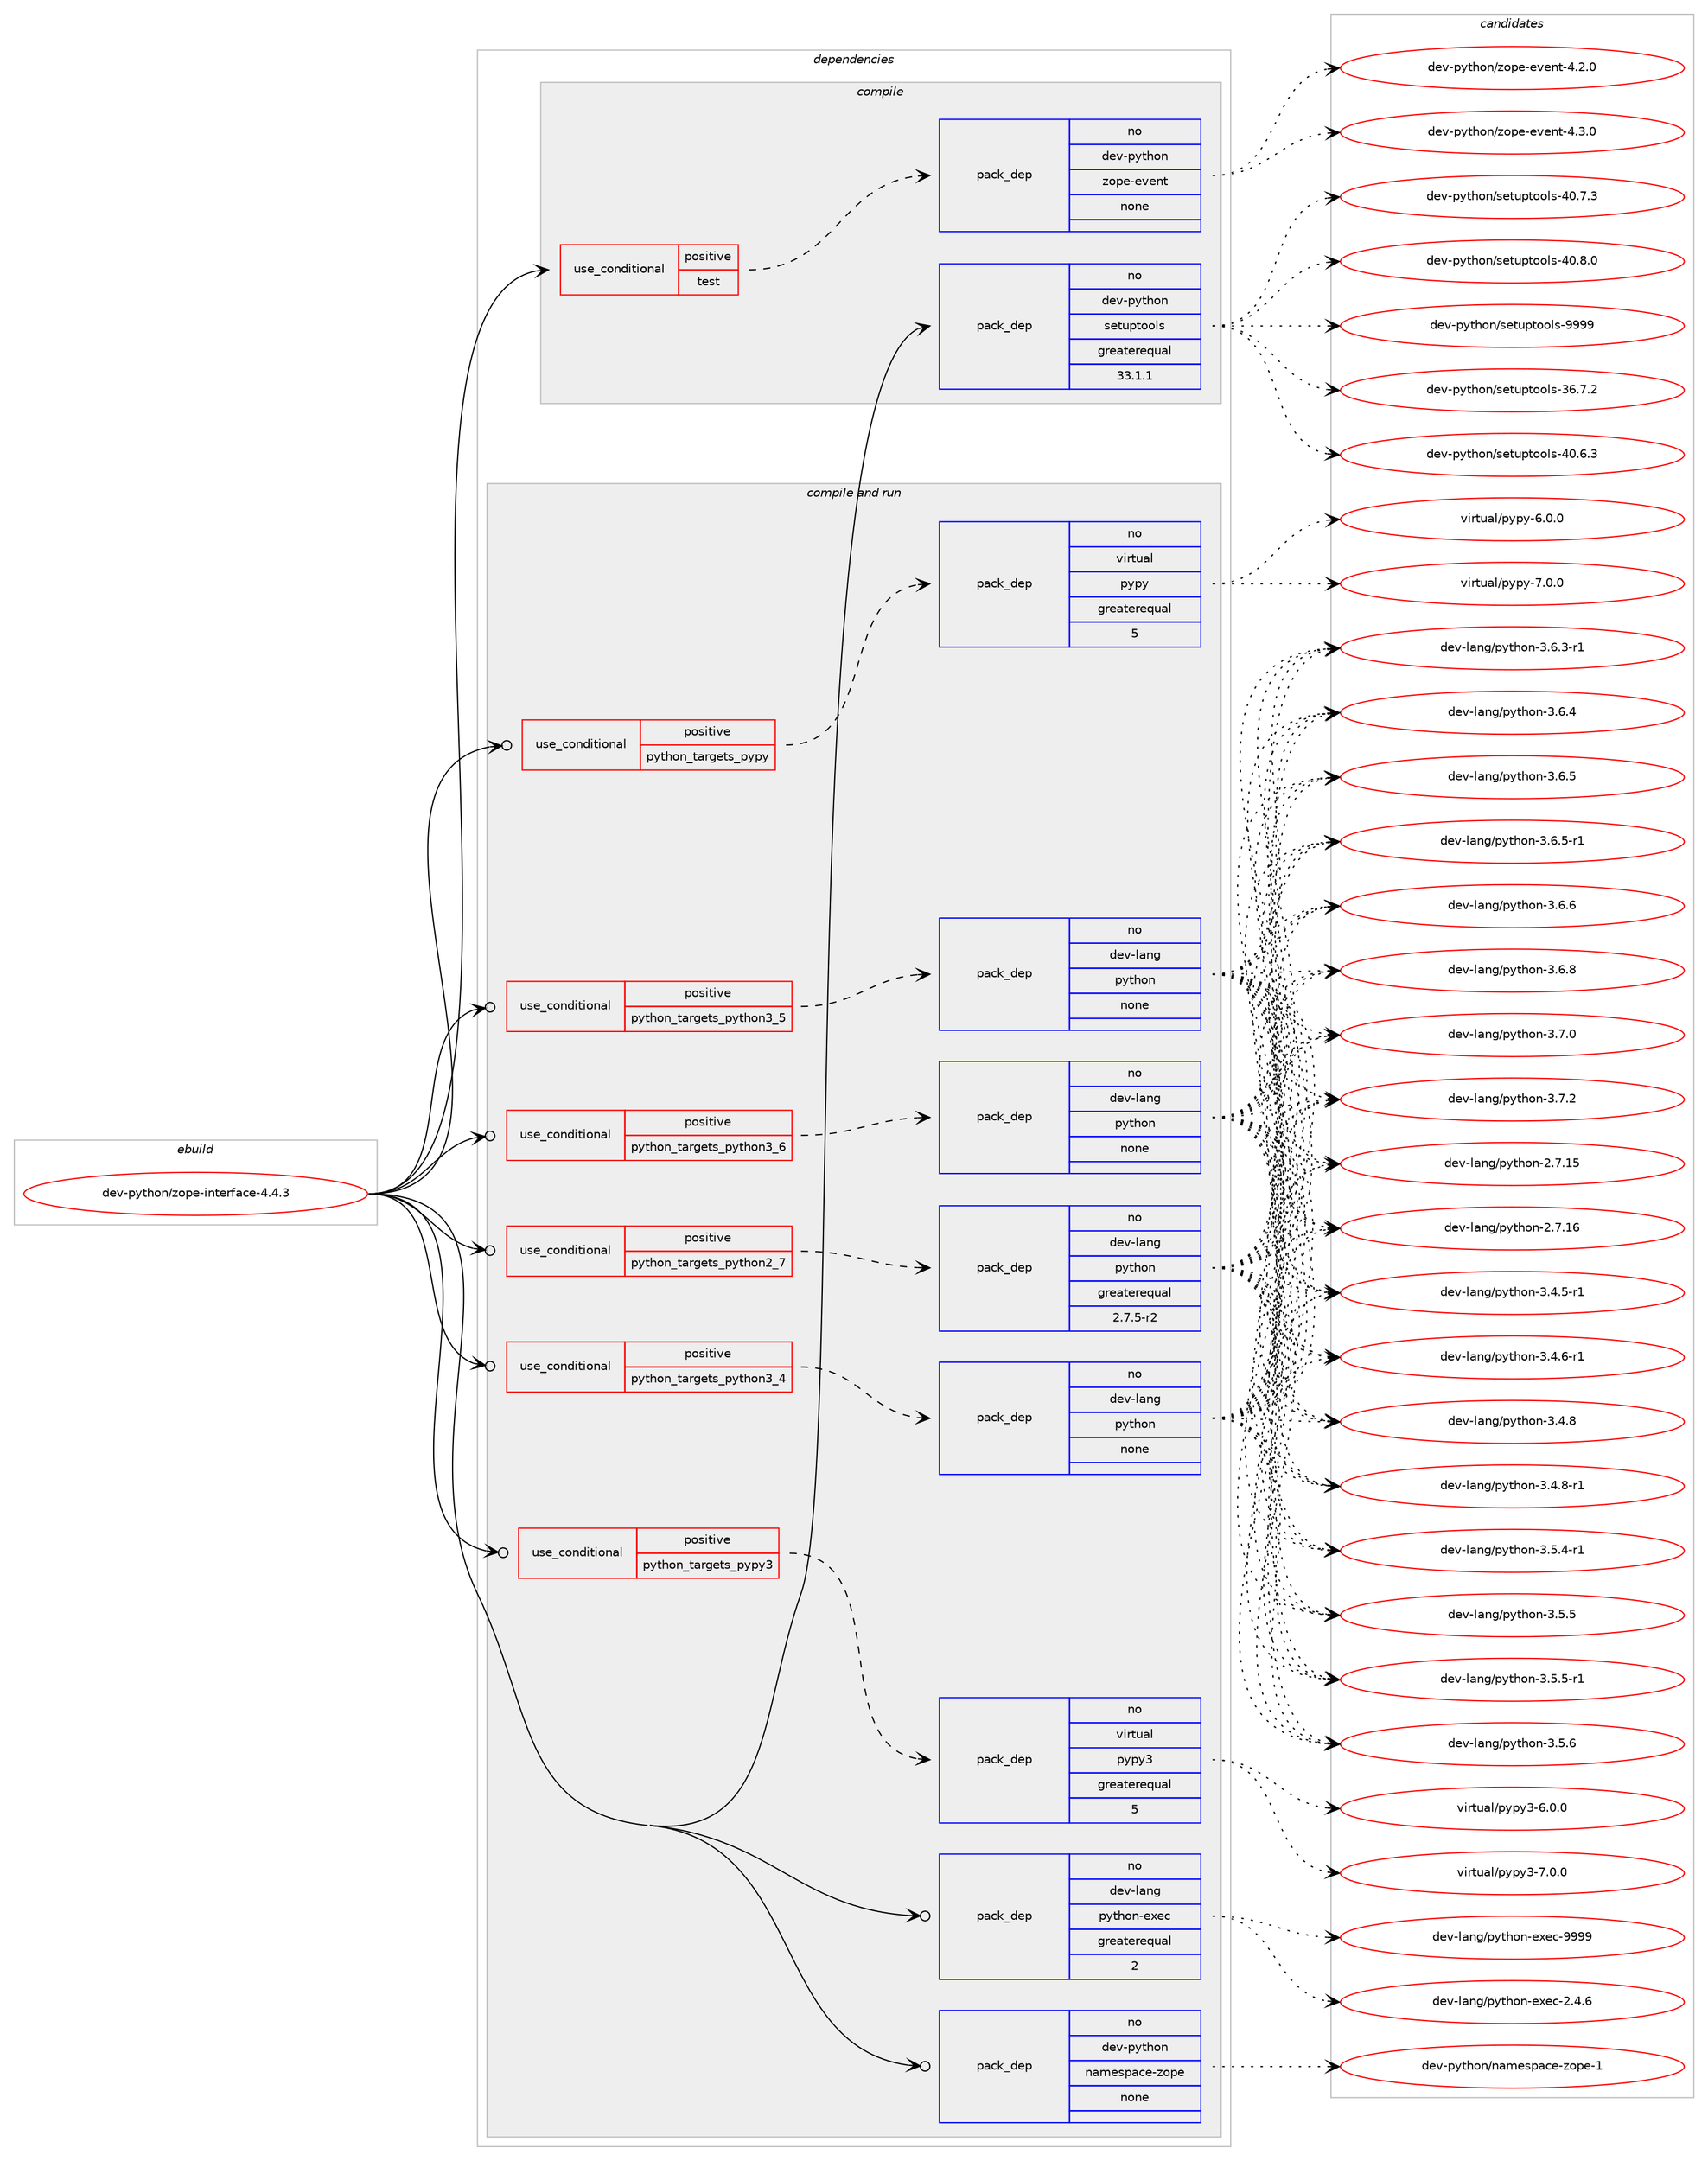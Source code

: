 digraph prolog {

# *************
# Graph options
# *************

newrank=true;
concentrate=true;
compound=true;
graph [rankdir=LR,fontname=Helvetica,fontsize=10,ranksep=1.5];#, ranksep=2.5, nodesep=0.2];
edge  [arrowhead=vee];
node  [fontname=Helvetica,fontsize=10];

# **********
# The ebuild
# **********

subgraph cluster_leftcol {
color=gray;
rank=same;
label=<<i>ebuild</i>>;
id [label="dev-python/zope-interface-4.4.3", color=red, width=4, href="../dev-python/zope-interface-4.4.3.svg"];
}

# ****************
# The dependencies
# ****************

subgraph cluster_midcol {
color=gray;
label=<<i>dependencies</i>>;
subgraph cluster_compile {
fillcolor="#eeeeee";
style=filled;
label=<<i>compile</i>>;
subgraph cond387330 {
dependency1449407 [label=<<TABLE BORDER="0" CELLBORDER="1" CELLSPACING="0" CELLPADDING="4"><TR><TD ROWSPAN="3" CELLPADDING="10">use_conditional</TD></TR><TR><TD>positive</TD></TR><TR><TD>test</TD></TR></TABLE>>, shape=none, color=red];
subgraph pack1038704 {
dependency1449408 [label=<<TABLE BORDER="0" CELLBORDER="1" CELLSPACING="0" CELLPADDING="4" WIDTH="220"><TR><TD ROWSPAN="6" CELLPADDING="30">pack_dep</TD></TR><TR><TD WIDTH="110">no</TD></TR><TR><TD>dev-python</TD></TR><TR><TD>zope-event</TD></TR><TR><TD>none</TD></TR><TR><TD></TD></TR></TABLE>>, shape=none, color=blue];
}
dependency1449407:e -> dependency1449408:w [weight=20,style="dashed",arrowhead="vee"];
}
id:e -> dependency1449407:w [weight=20,style="solid",arrowhead="vee"];
subgraph pack1038705 {
dependency1449409 [label=<<TABLE BORDER="0" CELLBORDER="1" CELLSPACING="0" CELLPADDING="4" WIDTH="220"><TR><TD ROWSPAN="6" CELLPADDING="30">pack_dep</TD></TR><TR><TD WIDTH="110">no</TD></TR><TR><TD>dev-python</TD></TR><TR><TD>setuptools</TD></TR><TR><TD>greaterequal</TD></TR><TR><TD>33.1.1</TD></TR></TABLE>>, shape=none, color=blue];
}
id:e -> dependency1449409:w [weight=20,style="solid",arrowhead="vee"];
}
subgraph cluster_compileandrun {
fillcolor="#eeeeee";
style=filled;
label=<<i>compile and run</i>>;
subgraph cond387331 {
dependency1449410 [label=<<TABLE BORDER="0" CELLBORDER="1" CELLSPACING="0" CELLPADDING="4"><TR><TD ROWSPAN="3" CELLPADDING="10">use_conditional</TD></TR><TR><TD>positive</TD></TR><TR><TD>python_targets_pypy</TD></TR></TABLE>>, shape=none, color=red];
subgraph pack1038706 {
dependency1449411 [label=<<TABLE BORDER="0" CELLBORDER="1" CELLSPACING="0" CELLPADDING="4" WIDTH="220"><TR><TD ROWSPAN="6" CELLPADDING="30">pack_dep</TD></TR><TR><TD WIDTH="110">no</TD></TR><TR><TD>virtual</TD></TR><TR><TD>pypy</TD></TR><TR><TD>greaterequal</TD></TR><TR><TD>5</TD></TR></TABLE>>, shape=none, color=blue];
}
dependency1449410:e -> dependency1449411:w [weight=20,style="dashed",arrowhead="vee"];
}
id:e -> dependency1449410:w [weight=20,style="solid",arrowhead="odotvee"];
subgraph cond387332 {
dependency1449412 [label=<<TABLE BORDER="0" CELLBORDER="1" CELLSPACING="0" CELLPADDING="4"><TR><TD ROWSPAN="3" CELLPADDING="10">use_conditional</TD></TR><TR><TD>positive</TD></TR><TR><TD>python_targets_pypy3</TD></TR></TABLE>>, shape=none, color=red];
subgraph pack1038707 {
dependency1449413 [label=<<TABLE BORDER="0" CELLBORDER="1" CELLSPACING="0" CELLPADDING="4" WIDTH="220"><TR><TD ROWSPAN="6" CELLPADDING="30">pack_dep</TD></TR><TR><TD WIDTH="110">no</TD></TR><TR><TD>virtual</TD></TR><TR><TD>pypy3</TD></TR><TR><TD>greaterequal</TD></TR><TR><TD>5</TD></TR></TABLE>>, shape=none, color=blue];
}
dependency1449412:e -> dependency1449413:w [weight=20,style="dashed",arrowhead="vee"];
}
id:e -> dependency1449412:w [weight=20,style="solid",arrowhead="odotvee"];
subgraph cond387333 {
dependency1449414 [label=<<TABLE BORDER="0" CELLBORDER="1" CELLSPACING="0" CELLPADDING="4"><TR><TD ROWSPAN="3" CELLPADDING="10">use_conditional</TD></TR><TR><TD>positive</TD></TR><TR><TD>python_targets_python2_7</TD></TR></TABLE>>, shape=none, color=red];
subgraph pack1038708 {
dependency1449415 [label=<<TABLE BORDER="0" CELLBORDER="1" CELLSPACING="0" CELLPADDING="4" WIDTH="220"><TR><TD ROWSPAN="6" CELLPADDING="30">pack_dep</TD></TR><TR><TD WIDTH="110">no</TD></TR><TR><TD>dev-lang</TD></TR><TR><TD>python</TD></TR><TR><TD>greaterequal</TD></TR><TR><TD>2.7.5-r2</TD></TR></TABLE>>, shape=none, color=blue];
}
dependency1449414:e -> dependency1449415:w [weight=20,style="dashed",arrowhead="vee"];
}
id:e -> dependency1449414:w [weight=20,style="solid",arrowhead="odotvee"];
subgraph cond387334 {
dependency1449416 [label=<<TABLE BORDER="0" CELLBORDER="1" CELLSPACING="0" CELLPADDING="4"><TR><TD ROWSPAN="3" CELLPADDING="10">use_conditional</TD></TR><TR><TD>positive</TD></TR><TR><TD>python_targets_python3_4</TD></TR></TABLE>>, shape=none, color=red];
subgraph pack1038709 {
dependency1449417 [label=<<TABLE BORDER="0" CELLBORDER="1" CELLSPACING="0" CELLPADDING="4" WIDTH="220"><TR><TD ROWSPAN="6" CELLPADDING="30">pack_dep</TD></TR><TR><TD WIDTH="110">no</TD></TR><TR><TD>dev-lang</TD></TR><TR><TD>python</TD></TR><TR><TD>none</TD></TR><TR><TD></TD></TR></TABLE>>, shape=none, color=blue];
}
dependency1449416:e -> dependency1449417:w [weight=20,style="dashed",arrowhead="vee"];
}
id:e -> dependency1449416:w [weight=20,style="solid",arrowhead="odotvee"];
subgraph cond387335 {
dependency1449418 [label=<<TABLE BORDER="0" CELLBORDER="1" CELLSPACING="0" CELLPADDING="4"><TR><TD ROWSPAN="3" CELLPADDING="10">use_conditional</TD></TR><TR><TD>positive</TD></TR><TR><TD>python_targets_python3_5</TD></TR></TABLE>>, shape=none, color=red];
subgraph pack1038710 {
dependency1449419 [label=<<TABLE BORDER="0" CELLBORDER="1" CELLSPACING="0" CELLPADDING="4" WIDTH="220"><TR><TD ROWSPAN="6" CELLPADDING="30">pack_dep</TD></TR><TR><TD WIDTH="110">no</TD></TR><TR><TD>dev-lang</TD></TR><TR><TD>python</TD></TR><TR><TD>none</TD></TR><TR><TD></TD></TR></TABLE>>, shape=none, color=blue];
}
dependency1449418:e -> dependency1449419:w [weight=20,style="dashed",arrowhead="vee"];
}
id:e -> dependency1449418:w [weight=20,style="solid",arrowhead="odotvee"];
subgraph cond387336 {
dependency1449420 [label=<<TABLE BORDER="0" CELLBORDER="1" CELLSPACING="0" CELLPADDING="4"><TR><TD ROWSPAN="3" CELLPADDING="10">use_conditional</TD></TR><TR><TD>positive</TD></TR><TR><TD>python_targets_python3_6</TD></TR></TABLE>>, shape=none, color=red];
subgraph pack1038711 {
dependency1449421 [label=<<TABLE BORDER="0" CELLBORDER="1" CELLSPACING="0" CELLPADDING="4" WIDTH="220"><TR><TD ROWSPAN="6" CELLPADDING="30">pack_dep</TD></TR><TR><TD WIDTH="110">no</TD></TR><TR><TD>dev-lang</TD></TR><TR><TD>python</TD></TR><TR><TD>none</TD></TR><TR><TD></TD></TR></TABLE>>, shape=none, color=blue];
}
dependency1449420:e -> dependency1449421:w [weight=20,style="dashed",arrowhead="vee"];
}
id:e -> dependency1449420:w [weight=20,style="solid",arrowhead="odotvee"];
subgraph pack1038712 {
dependency1449422 [label=<<TABLE BORDER="0" CELLBORDER="1" CELLSPACING="0" CELLPADDING="4" WIDTH="220"><TR><TD ROWSPAN="6" CELLPADDING="30">pack_dep</TD></TR><TR><TD WIDTH="110">no</TD></TR><TR><TD>dev-lang</TD></TR><TR><TD>python-exec</TD></TR><TR><TD>greaterequal</TD></TR><TR><TD>2</TD></TR></TABLE>>, shape=none, color=blue];
}
id:e -> dependency1449422:w [weight=20,style="solid",arrowhead="odotvee"];
subgraph pack1038713 {
dependency1449423 [label=<<TABLE BORDER="0" CELLBORDER="1" CELLSPACING="0" CELLPADDING="4" WIDTH="220"><TR><TD ROWSPAN="6" CELLPADDING="30">pack_dep</TD></TR><TR><TD WIDTH="110">no</TD></TR><TR><TD>dev-python</TD></TR><TR><TD>namespace-zope</TD></TR><TR><TD>none</TD></TR><TR><TD></TD></TR></TABLE>>, shape=none, color=blue];
}
id:e -> dependency1449423:w [weight=20,style="solid",arrowhead="odotvee"];
}
subgraph cluster_run {
fillcolor="#eeeeee";
style=filled;
label=<<i>run</i>>;
}
}

# **************
# The candidates
# **************

subgraph cluster_choices {
rank=same;
color=gray;
label=<<i>candidates</i>>;

subgraph choice1038704 {
color=black;
nodesep=1;
choice100101118451121211161041111104712211111210145101118101110116455246504648 [label="dev-python/zope-event-4.2.0", color=red, width=4,href="../dev-python/zope-event-4.2.0.svg"];
choice100101118451121211161041111104712211111210145101118101110116455246514648 [label="dev-python/zope-event-4.3.0", color=red, width=4,href="../dev-python/zope-event-4.3.0.svg"];
dependency1449408:e -> choice100101118451121211161041111104712211111210145101118101110116455246504648:w [style=dotted,weight="100"];
dependency1449408:e -> choice100101118451121211161041111104712211111210145101118101110116455246514648:w [style=dotted,weight="100"];
}
subgraph choice1038705 {
color=black;
nodesep=1;
choice100101118451121211161041111104711510111611711211611111110811545515446554650 [label="dev-python/setuptools-36.7.2", color=red, width=4,href="../dev-python/setuptools-36.7.2.svg"];
choice100101118451121211161041111104711510111611711211611111110811545524846544651 [label="dev-python/setuptools-40.6.3", color=red, width=4,href="../dev-python/setuptools-40.6.3.svg"];
choice100101118451121211161041111104711510111611711211611111110811545524846554651 [label="dev-python/setuptools-40.7.3", color=red, width=4,href="../dev-python/setuptools-40.7.3.svg"];
choice100101118451121211161041111104711510111611711211611111110811545524846564648 [label="dev-python/setuptools-40.8.0", color=red, width=4,href="../dev-python/setuptools-40.8.0.svg"];
choice10010111845112121116104111110471151011161171121161111111081154557575757 [label="dev-python/setuptools-9999", color=red, width=4,href="../dev-python/setuptools-9999.svg"];
dependency1449409:e -> choice100101118451121211161041111104711510111611711211611111110811545515446554650:w [style=dotted,weight="100"];
dependency1449409:e -> choice100101118451121211161041111104711510111611711211611111110811545524846544651:w [style=dotted,weight="100"];
dependency1449409:e -> choice100101118451121211161041111104711510111611711211611111110811545524846554651:w [style=dotted,weight="100"];
dependency1449409:e -> choice100101118451121211161041111104711510111611711211611111110811545524846564648:w [style=dotted,weight="100"];
dependency1449409:e -> choice10010111845112121116104111110471151011161171121161111111081154557575757:w [style=dotted,weight="100"];
}
subgraph choice1038706 {
color=black;
nodesep=1;
choice1181051141161179710847112121112121455446484648 [label="virtual/pypy-6.0.0", color=red, width=4,href="../virtual/pypy-6.0.0.svg"];
choice1181051141161179710847112121112121455546484648 [label="virtual/pypy-7.0.0", color=red, width=4,href="../virtual/pypy-7.0.0.svg"];
dependency1449411:e -> choice1181051141161179710847112121112121455446484648:w [style=dotted,weight="100"];
dependency1449411:e -> choice1181051141161179710847112121112121455546484648:w [style=dotted,weight="100"];
}
subgraph choice1038707 {
color=black;
nodesep=1;
choice118105114116117971084711212111212151455446484648 [label="virtual/pypy3-6.0.0", color=red, width=4,href="../virtual/pypy3-6.0.0.svg"];
choice118105114116117971084711212111212151455546484648 [label="virtual/pypy3-7.0.0", color=red, width=4,href="../virtual/pypy3-7.0.0.svg"];
dependency1449413:e -> choice118105114116117971084711212111212151455446484648:w [style=dotted,weight="100"];
dependency1449413:e -> choice118105114116117971084711212111212151455546484648:w [style=dotted,weight="100"];
}
subgraph choice1038708 {
color=black;
nodesep=1;
choice10010111845108971101034711212111610411111045504655464953 [label="dev-lang/python-2.7.15", color=red, width=4,href="../dev-lang/python-2.7.15.svg"];
choice10010111845108971101034711212111610411111045504655464954 [label="dev-lang/python-2.7.16", color=red, width=4,href="../dev-lang/python-2.7.16.svg"];
choice1001011184510897110103471121211161041111104551465246534511449 [label="dev-lang/python-3.4.5-r1", color=red, width=4,href="../dev-lang/python-3.4.5-r1.svg"];
choice1001011184510897110103471121211161041111104551465246544511449 [label="dev-lang/python-3.4.6-r1", color=red, width=4,href="../dev-lang/python-3.4.6-r1.svg"];
choice100101118451089711010347112121116104111110455146524656 [label="dev-lang/python-3.4.8", color=red, width=4,href="../dev-lang/python-3.4.8.svg"];
choice1001011184510897110103471121211161041111104551465246564511449 [label="dev-lang/python-3.4.8-r1", color=red, width=4,href="../dev-lang/python-3.4.8-r1.svg"];
choice1001011184510897110103471121211161041111104551465346524511449 [label="dev-lang/python-3.5.4-r1", color=red, width=4,href="../dev-lang/python-3.5.4-r1.svg"];
choice100101118451089711010347112121116104111110455146534653 [label="dev-lang/python-3.5.5", color=red, width=4,href="../dev-lang/python-3.5.5.svg"];
choice1001011184510897110103471121211161041111104551465346534511449 [label="dev-lang/python-3.5.5-r1", color=red, width=4,href="../dev-lang/python-3.5.5-r1.svg"];
choice100101118451089711010347112121116104111110455146534654 [label="dev-lang/python-3.5.6", color=red, width=4,href="../dev-lang/python-3.5.6.svg"];
choice1001011184510897110103471121211161041111104551465446514511449 [label="dev-lang/python-3.6.3-r1", color=red, width=4,href="../dev-lang/python-3.6.3-r1.svg"];
choice100101118451089711010347112121116104111110455146544652 [label="dev-lang/python-3.6.4", color=red, width=4,href="../dev-lang/python-3.6.4.svg"];
choice100101118451089711010347112121116104111110455146544653 [label="dev-lang/python-3.6.5", color=red, width=4,href="../dev-lang/python-3.6.5.svg"];
choice1001011184510897110103471121211161041111104551465446534511449 [label="dev-lang/python-3.6.5-r1", color=red, width=4,href="../dev-lang/python-3.6.5-r1.svg"];
choice100101118451089711010347112121116104111110455146544654 [label="dev-lang/python-3.6.6", color=red, width=4,href="../dev-lang/python-3.6.6.svg"];
choice100101118451089711010347112121116104111110455146544656 [label="dev-lang/python-3.6.8", color=red, width=4,href="../dev-lang/python-3.6.8.svg"];
choice100101118451089711010347112121116104111110455146554648 [label="dev-lang/python-3.7.0", color=red, width=4,href="../dev-lang/python-3.7.0.svg"];
choice100101118451089711010347112121116104111110455146554650 [label="dev-lang/python-3.7.2", color=red, width=4,href="../dev-lang/python-3.7.2.svg"];
dependency1449415:e -> choice10010111845108971101034711212111610411111045504655464953:w [style=dotted,weight="100"];
dependency1449415:e -> choice10010111845108971101034711212111610411111045504655464954:w [style=dotted,weight="100"];
dependency1449415:e -> choice1001011184510897110103471121211161041111104551465246534511449:w [style=dotted,weight="100"];
dependency1449415:e -> choice1001011184510897110103471121211161041111104551465246544511449:w [style=dotted,weight="100"];
dependency1449415:e -> choice100101118451089711010347112121116104111110455146524656:w [style=dotted,weight="100"];
dependency1449415:e -> choice1001011184510897110103471121211161041111104551465246564511449:w [style=dotted,weight="100"];
dependency1449415:e -> choice1001011184510897110103471121211161041111104551465346524511449:w [style=dotted,weight="100"];
dependency1449415:e -> choice100101118451089711010347112121116104111110455146534653:w [style=dotted,weight="100"];
dependency1449415:e -> choice1001011184510897110103471121211161041111104551465346534511449:w [style=dotted,weight="100"];
dependency1449415:e -> choice100101118451089711010347112121116104111110455146534654:w [style=dotted,weight="100"];
dependency1449415:e -> choice1001011184510897110103471121211161041111104551465446514511449:w [style=dotted,weight="100"];
dependency1449415:e -> choice100101118451089711010347112121116104111110455146544652:w [style=dotted,weight="100"];
dependency1449415:e -> choice100101118451089711010347112121116104111110455146544653:w [style=dotted,weight="100"];
dependency1449415:e -> choice1001011184510897110103471121211161041111104551465446534511449:w [style=dotted,weight="100"];
dependency1449415:e -> choice100101118451089711010347112121116104111110455146544654:w [style=dotted,weight="100"];
dependency1449415:e -> choice100101118451089711010347112121116104111110455146544656:w [style=dotted,weight="100"];
dependency1449415:e -> choice100101118451089711010347112121116104111110455146554648:w [style=dotted,weight="100"];
dependency1449415:e -> choice100101118451089711010347112121116104111110455146554650:w [style=dotted,weight="100"];
}
subgraph choice1038709 {
color=black;
nodesep=1;
choice10010111845108971101034711212111610411111045504655464953 [label="dev-lang/python-2.7.15", color=red, width=4,href="../dev-lang/python-2.7.15.svg"];
choice10010111845108971101034711212111610411111045504655464954 [label="dev-lang/python-2.7.16", color=red, width=4,href="../dev-lang/python-2.7.16.svg"];
choice1001011184510897110103471121211161041111104551465246534511449 [label="dev-lang/python-3.4.5-r1", color=red, width=4,href="../dev-lang/python-3.4.5-r1.svg"];
choice1001011184510897110103471121211161041111104551465246544511449 [label="dev-lang/python-3.4.6-r1", color=red, width=4,href="../dev-lang/python-3.4.6-r1.svg"];
choice100101118451089711010347112121116104111110455146524656 [label="dev-lang/python-3.4.8", color=red, width=4,href="../dev-lang/python-3.4.8.svg"];
choice1001011184510897110103471121211161041111104551465246564511449 [label="dev-lang/python-3.4.8-r1", color=red, width=4,href="../dev-lang/python-3.4.8-r1.svg"];
choice1001011184510897110103471121211161041111104551465346524511449 [label="dev-lang/python-3.5.4-r1", color=red, width=4,href="../dev-lang/python-3.5.4-r1.svg"];
choice100101118451089711010347112121116104111110455146534653 [label="dev-lang/python-3.5.5", color=red, width=4,href="../dev-lang/python-3.5.5.svg"];
choice1001011184510897110103471121211161041111104551465346534511449 [label="dev-lang/python-3.5.5-r1", color=red, width=4,href="../dev-lang/python-3.5.5-r1.svg"];
choice100101118451089711010347112121116104111110455146534654 [label="dev-lang/python-3.5.6", color=red, width=4,href="../dev-lang/python-3.5.6.svg"];
choice1001011184510897110103471121211161041111104551465446514511449 [label="dev-lang/python-3.6.3-r1", color=red, width=4,href="../dev-lang/python-3.6.3-r1.svg"];
choice100101118451089711010347112121116104111110455146544652 [label="dev-lang/python-3.6.4", color=red, width=4,href="../dev-lang/python-3.6.4.svg"];
choice100101118451089711010347112121116104111110455146544653 [label="dev-lang/python-3.6.5", color=red, width=4,href="../dev-lang/python-3.6.5.svg"];
choice1001011184510897110103471121211161041111104551465446534511449 [label="dev-lang/python-3.6.5-r1", color=red, width=4,href="../dev-lang/python-3.6.5-r1.svg"];
choice100101118451089711010347112121116104111110455146544654 [label="dev-lang/python-3.6.6", color=red, width=4,href="../dev-lang/python-3.6.6.svg"];
choice100101118451089711010347112121116104111110455146544656 [label="dev-lang/python-3.6.8", color=red, width=4,href="../dev-lang/python-3.6.8.svg"];
choice100101118451089711010347112121116104111110455146554648 [label="dev-lang/python-3.7.0", color=red, width=4,href="../dev-lang/python-3.7.0.svg"];
choice100101118451089711010347112121116104111110455146554650 [label="dev-lang/python-3.7.2", color=red, width=4,href="../dev-lang/python-3.7.2.svg"];
dependency1449417:e -> choice10010111845108971101034711212111610411111045504655464953:w [style=dotted,weight="100"];
dependency1449417:e -> choice10010111845108971101034711212111610411111045504655464954:w [style=dotted,weight="100"];
dependency1449417:e -> choice1001011184510897110103471121211161041111104551465246534511449:w [style=dotted,weight="100"];
dependency1449417:e -> choice1001011184510897110103471121211161041111104551465246544511449:w [style=dotted,weight="100"];
dependency1449417:e -> choice100101118451089711010347112121116104111110455146524656:w [style=dotted,weight="100"];
dependency1449417:e -> choice1001011184510897110103471121211161041111104551465246564511449:w [style=dotted,weight="100"];
dependency1449417:e -> choice1001011184510897110103471121211161041111104551465346524511449:w [style=dotted,weight="100"];
dependency1449417:e -> choice100101118451089711010347112121116104111110455146534653:w [style=dotted,weight="100"];
dependency1449417:e -> choice1001011184510897110103471121211161041111104551465346534511449:w [style=dotted,weight="100"];
dependency1449417:e -> choice100101118451089711010347112121116104111110455146534654:w [style=dotted,weight="100"];
dependency1449417:e -> choice1001011184510897110103471121211161041111104551465446514511449:w [style=dotted,weight="100"];
dependency1449417:e -> choice100101118451089711010347112121116104111110455146544652:w [style=dotted,weight="100"];
dependency1449417:e -> choice100101118451089711010347112121116104111110455146544653:w [style=dotted,weight="100"];
dependency1449417:e -> choice1001011184510897110103471121211161041111104551465446534511449:w [style=dotted,weight="100"];
dependency1449417:e -> choice100101118451089711010347112121116104111110455146544654:w [style=dotted,weight="100"];
dependency1449417:e -> choice100101118451089711010347112121116104111110455146544656:w [style=dotted,weight="100"];
dependency1449417:e -> choice100101118451089711010347112121116104111110455146554648:w [style=dotted,weight="100"];
dependency1449417:e -> choice100101118451089711010347112121116104111110455146554650:w [style=dotted,weight="100"];
}
subgraph choice1038710 {
color=black;
nodesep=1;
choice10010111845108971101034711212111610411111045504655464953 [label="dev-lang/python-2.7.15", color=red, width=4,href="../dev-lang/python-2.7.15.svg"];
choice10010111845108971101034711212111610411111045504655464954 [label="dev-lang/python-2.7.16", color=red, width=4,href="../dev-lang/python-2.7.16.svg"];
choice1001011184510897110103471121211161041111104551465246534511449 [label="dev-lang/python-3.4.5-r1", color=red, width=4,href="../dev-lang/python-3.4.5-r1.svg"];
choice1001011184510897110103471121211161041111104551465246544511449 [label="dev-lang/python-3.4.6-r1", color=red, width=4,href="../dev-lang/python-3.4.6-r1.svg"];
choice100101118451089711010347112121116104111110455146524656 [label="dev-lang/python-3.4.8", color=red, width=4,href="../dev-lang/python-3.4.8.svg"];
choice1001011184510897110103471121211161041111104551465246564511449 [label="dev-lang/python-3.4.8-r1", color=red, width=4,href="../dev-lang/python-3.4.8-r1.svg"];
choice1001011184510897110103471121211161041111104551465346524511449 [label="dev-lang/python-3.5.4-r1", color=red, width=4,href="../dev-lang/python-3.5.4-r1.svg"];
choice100101118451089711010347112121116104111110455146534653 [label="dev-lang/python-3.5.5", color=red, width=4,href="../dev-lang/python-3.5.5.svg"];
choice1001011184510897110103471121211161041111104551465346534511449 [label="dev-lang/python-3.5.5-r1", color=red, width=4,href="../dev-lang/python-3.5.5-r1.svg"];
choice100101118451089711010347112121116104111110455146534654 [label="dev-lang/python-3.5.6", color=red, width=4,href="../dev-lang/python-3.5.6.svg"];
choice1001011184510897110103471121211161041111104551465446514511449 [label="dev-lang/python-3.6.3-r1", color=red, width=4,href="../dev-lang/python-3.6.3-r1.svg"];
choice100101118451089711010347112121116104111110455146544652 [label="dev-lang/python-3.6.4", color=red, width=4,href="../dev-lang/python-3.6.4.svg"];
choice100101118451089711010347112121116104111110455146544653 [label="dev-lang/python-3.6.5", color=red, width=4,href="../dev-lang/python-3.6.5.svg"];
choice1001011184510897110103471121211161041111104551465446534511449 [label="dev-lang/python-3.6.5-r1", color=red, width=4,href="../dev-lang/python-3.6.5-r1.svg"];
choice100101118451089711010347112121116104111110455146544654 [label="dev-lang/python-3.6.6", color=red, width=4,href="../dev-lang/python-3.6.6.svg"];
choice100101118451089711010347112121116104111110455146544656 [label="dev-lang/python-3.6.8", color=red, width=4,href="../dev-lang/python-3.6.8.svg"];
choice100101118451089711010347112121116104111110455146554648 [label="dev-lang/python-3.7.0", color=red, width=4,href="../dev-lang/python-3.7.0.svg"];
choice100101118451089711010347112121116104111110455146554650 [label="dev-lang/python-3.7.2", color=red, width=4,href="../dev-lang/python-3.7.2.svg"];
dependency1449419:e -> choice10010111845108971101034711212111610411111045504655464953:w [style=dotted,weight="100"];
dependency1449419:e -> choice10010111845108971101034711212111610411111045504655464954:w [style=dotted,weight="100"];
dependency1449419:e -> choice1001011184510897110103471121211161041111104551465246534511449:w [style=dotted,weight="100"];
dependency1449419:e -> choice1001011184510897110103471121211161041111104551465246544511449:w [style=dotted,weight="100"];
dependency1449419:e -> choice100101118451089711010347112121116104111110455146524656:w [style=dotted,weight="100"];
dependency1449419:e -> choice1001011184510897110103471121211161041111104551465246564511449:w [style=dotted,weight="100"];
dependency1449419:e -> choice1001011184510897110103471121211161041111104551465346524511449:w [style=dotted,weight="100"];
dependency1449419:e -> choice100101118451089711010347112121116104111110455146534653:w [style=dotted,weight="100"];
dependency1449419:e -> choice1001011184510897110103471121211161041111104551465346534511449:w [style=dotted,weight="100"];
dependency1449419:e -> choice100101118451089711010347112121116104111110455146534654:w [style=dotted,weight="100"];
dependency1449419:e -> choice1001011184510897110103471121211161041111104551465446514511449:w [style=dotted,weight="100"];
dependency1449419:e -> choice100101118451089711010347112121116104111110455146544652:w [style=dotted,weight="100"];
dependency1449419:e -> choice100101118451089711010347112121116104111110455146544653:w [style=dotted,weight="100"];
dependency1449419:e -> choice1001011184510897110103471121211161041111104551465446534511449:w [style=dotted,weight="100"];
dependency1449419:e -> choice100101118451089711010347112121116104111110455146544654:w [style=dotted,weight="100"];
dependency1449419:e -> choice100101118451089711010347112121116104111110455146544656:w [style=dotted,weight="100"];
dependency1449419:e -> choice100101118451089711010347112121116104111110455146554648:w [style=dotted,weight="100"];
dependency1449419:e -> choice100101118451089711010347112121116104111110455146554650:w [style=dotted,weight="100"];
}
subgraph choice1038711 {
color=black;
nodesep=1;
choice10010111845108971101034711212111610411111045504655464953 [label="dev-lang/python-2.7.15", color=red, width=4,href="../dev-lang/python-2.7.15.svg"];
choice10010111845108971101034711212111610411111045504655464954 [label="dev-lang/python-2.7.16", color=red, width=4,href="../dev-lang/python-2.7.16.svg"];
choice1001011184510897110103471121211161041111104551465246534511449 [label="dev-lang/python-3.4.5-r1", color=red, width=4,href="../dev-lang/python-3.4.5-r1.svg"];
choice1001011184510897110103471121211161041111104551465246544511449 [label="dev-lang/python-3.4.6-r1", color=red, width=4,href="../dev-lang/python-3.4.6-r1.svg"];
choice100101118451089711010347112121116104111110455146524656 [label="dev-lang/python-3.4.8", color=red, width=4,href="../dev-lang/python-3.4.8.svg"];
choice1001011184510897110103471121211161041111104551465246564511449 [label="dev-lang/python-3.4.8-r1", color=red, width=4,href="../dev-lang/python-3.4.8-r1.svg"];
choice1001011184510897110103471121211161041111104551465346524511449 [label="dev-lang/python-3.5.4-r1", color=red, width=4,href="../dev-lang/python-3.5.4-r1.svg"];
choice100101118451089711010347112121116104111110455146534653 [label="dev-lang/python-3.5.5", color=red, width=4,href="../dev-lang/python-3.5.5.svg"];
choice1001011184510897110103471121211161041111104551465346534511449 [label="dev-lang/python-3.5.5-r1", color=red, width=4,href="../dev-lang/python-3.5.5-r1.svg"];
choice100101118451089711010347112121116104111110455146534654 [label="dev-lang/python-3.5.6", color=red, width=4,href="../dev-lang/python-3.5.6.svg"];
choice1001011184510897110103471121211161041111104551465446514511449 [label="dev-lang/python-3.6.3-r1", color=red, width=4,href="../dev-lang/python-3.6.3-r1.svg"];
choice100101118451089711010347112121116104111110455146544652 [label="dev-lang/python-3.6.4", color=red, width=4,href="../dev-lang/python-3.6.4.svg"];
choice100101118451089711010347112121116104111110455146544653 [label="dev-lang/python-3.6.5", color=red, width=4,href="../dev-lang/python-3.6.5.svg"];
choice1001011184510897110103471121211161041111104551465446534511449 [label="dev-lang/python-3.6.5-r1", color=red, width=4,href="../dev-lang/python-3.6.5-r1.svg"];
choice100101118451089711010347112121116104111110455146544654 [label="dev-lang/python-3.6.6", color=red, width=4,href="../dev-lang/python-3.6.6.svg"];
choice100101118451089711010347112121116104111110455146544656 [label="dev-lang/python-3.6.8", color=red, width=4,href="../dev-lang/python-3.6.8.svg"];
choice100101118451089711010347112121116104111110455146554648 [label="dev-lang/python-3.7.0", color=red, width=4,href="../dev-lang/python-3.7.0.svg"];
choice100101118451089711010347112121116104111110455146554650 [label="dev-lang/python-3.7.2", color=red, width=4,href="../dev-lang/python-3.7.2.svg"];
dependency1449421:e -> choice10010111845108971101034711212111610411111045504655464953:w [style=dotted,weight="100"];
dependency1449421:e -> choice10010111845108971101034711212111610411111045504655464954:w [style=dotted,weight="100"];
dependency1449421:e -> choice1001011184510897110103471121211161041111104551465246534511449:w [style=dotted,weight="100"];
dependency1449421:e -> choice1001011184510897110103471121211161041111104551465246544511449:w [style=dotted,weight="100"];
dependency1449421:e -> choice100101118451089711010347112121116104111110455146524656:w [style=dotted,weight="100"];
dependency1449421:e -> choice1001011184510897110103471121211161041111104551465246564511449:w [style=dotted,weight="100"];
dependency1449421:e -> choice1001011184510897110103471121211161041111104551465346524511449:w [style=dotted,weight="100"];
dependency1449421:e -> choice100101118451089711010347112121116104111110455146534653:w [style=dotted,weight="100"];
dependency1449421:e -> choice1001011184510897110103471121211161041111104551465346534511449:w [style=dotted,weight="100"];
dependency1449421:e -> choice100101118451089711010347112121116104111110455146534654:w [style=dotted,weight="100"];
dependency1449421:e -> choice1001011184510897110103471121211161041111104551465446514511449:w [style=dotted,weight="100"];
dependency1449421:e -> choice100101118451089711010347112121116104111110455146544652:w [style=dotted,weight="100"];
dependency1449421:e -> choice100101118451089711010347112121116104111110455146544653:w [style=dotted,weight="100"];
dependency1449421:e -> choice1001011184510897110103471121211161041111104551465446534511449:w [style=dotted,weight="100"];
dependency1449421:e -> choice100101118451089711010347112121116104111110455146544654:w [style=dotted,weight="100"];
dependency1449421:e -> choice100101118451089711010347112121116104111110455146544656:w [style=dotted,weight="100"];
dependency1449421:e -> choice100101118451089711010347112121116104111110455146554648:w [style=dotted,weight="100"];
dependency1449421:e -> choice100101118451089711010347112121116104111110455146554650:w [style=dotted,weight="100"];
}
subgraph choice1038712 {
color=black;
nodesep=1;
choice1001011184510897110103471121211161041111104510112010199455046524654 [label="dev-lang/python-exec-2.4.6", color=red, width=4,href="../dev-lang/python-exec-2.4.6.svg"];
choice10010111845108971101034711212111610411111045101120101994557575757 [label="dev-lang/python-exec-9999", color=red, width=4,href="../dev-lang/python-exec-9999.svg"];
dependency1449422:e -> choice1001011184510897110103471121211161041111104510112010199455046524654:w [style=dotted,weight="100"];
dependency1449422:e -> choice10010111845108971101034711212111610411111045101120101994557575757:w [style=dotted,weight="100"];
}
subgraph choice1038713 {
color=black;
nodesep=1;
choice1001011184511212111610411111047110971091011151129799101451221111121014549 [label="dev-python/namespace-zope-1", color=red, width=4,href="../dev-python/namespace-zope-1.svg"];
dependency1449423:e -> choice1001011184511212111610411111047110971091011151129799101451221111121014549:w [style=dotted,weight="100"];
}
}

}
